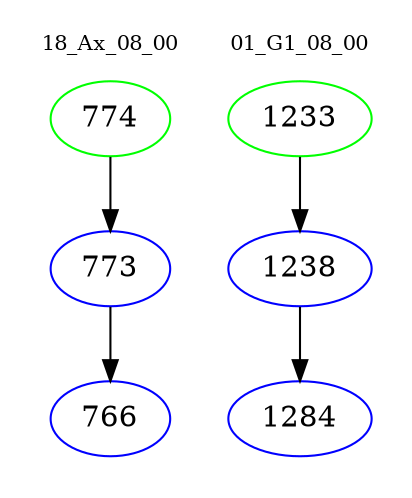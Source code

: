 digraph{
subgraph cluster_0 {
color = white
label = "18_Ax_08_00";
fontsize=10;
T0_774 [label="774", color="green"]
T0_774 -> T0_773 [color="black"]
T0_773 [label="773", color="blue"]
T0_773 -> T0_766 [color="black"]
T0_766 [label="766", color="blue"]
}
subgraph cluster_1 {
color = white
label = "01_G1_08_00";
fontsize=10;
T1_1233 [label="1233", color="green"]
T1_1233 -> T1_1238 [color="black"]
T1_1238 [label="1238", color="blue"]
T1_1238 -> T1_1284 [color="black"]
T1_1284 [label="1284", color="blue"]
}
}
